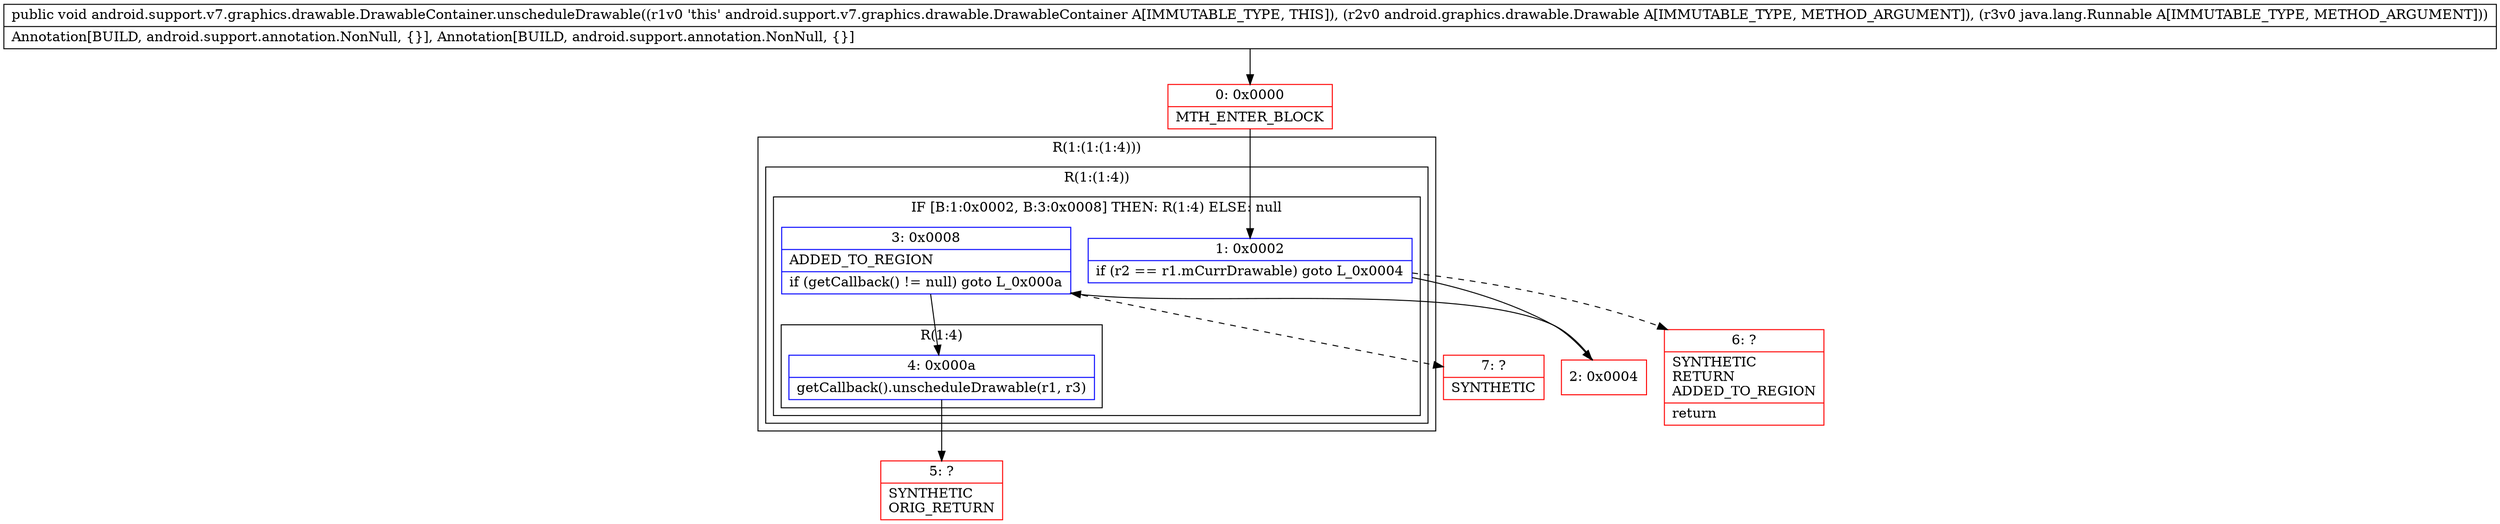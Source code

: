 digraph "CFG forandroid.support.v7.graphics.drawable.DrawableContainer.unscheduleDrawable(Landroid\/graphics\/drawable\/Drawable;Ljava\/lang\/Runnable;)V" {
subgraph cluster_Region_2142503940 {
label = "R(1:(1:(1:4)))";
node [shape=record,color=blue];
subgraph cluster_Region_982523464 {
label = "R(1:(1:4))";
node [shape=record,color=blue];
subgraph cluster_IfRegion_1428183832 {
label = "IF [B:1:0x0002, B:3:0x0008] THEN: R(1:4) ELSE: null";
node [shape=record,color=blue];
Node_1 [shape=record,label="{1\:\ 0x0002|if (r2 == r1.mCurrDrawable) goto L_0x0004\l}"];
Node_3 [shape=record,label="{3\:\ 0x0008|ADDED_TO_REGION\l|if (getCallback() != null) goto L_0x000a\l}"];
subgraph cluster_Region_400006317 {
label = "R(1:4)";
node [shape=record,color=blue];
Node_4 [shape=record,label="{4\:\ 0x000a|getCallback().unscheduleDrawable(r1, r3)\l}"];
}
}
}
}
Node_0 [shape=record,color=red,label="{0\:\ 0x0000|MTH_ENTER_BLOCK\l}"];
Node_2 [shape=record,color=red,label="{2\:\ 0x0004}"];
Node_5 [shape=record,color=red,label="{5\:\ ?|SYNTHETIC\lORIG_RETURN\l}"];
Node_6 [shape=record,color=red,label="{6\:\ ?|SYNTHETIC\lRETURN\lADDED_TO_REGION\l|return\l}"];
Node_7 [shape=record,color=red,label="{7\:\ ?|SYNTHETIC\l}"];
MethodNode[shape=record,label="{public void android.support.v7.graphics.drawable.DrawableContainer.unscheduleDrawable((r1v0 'this' android.support.v7.graphics.drawable.DrawableContainer A[IMMUTABLE_TYPE, THIS]), (r2v0 android.graphics.drawable.Drawable A[IMMUTABLE_TYPE, METHOD_ARGUMENT]), (r3v0 java.lang.Runnable A[IMMUTABLE_TYPE, METHOD_ARGUMENT]))  | Annotation[BUILD, android.support.annotation.NonNull, \{\}], Annotation[BUILD, android.support.annotation.NonNull, \{\}]\l}"];
MethodNode -> Node_0;
Node_1 -> Node_2;
Node_1 -> Node_6[style=dashed];
Node_3 -> Node_4;
Node_3 -> Node_7[style=dashed];
Node_4 -> Node_5;
Node_0 -> Node_1;
Node_2 -> Node_3;
}

